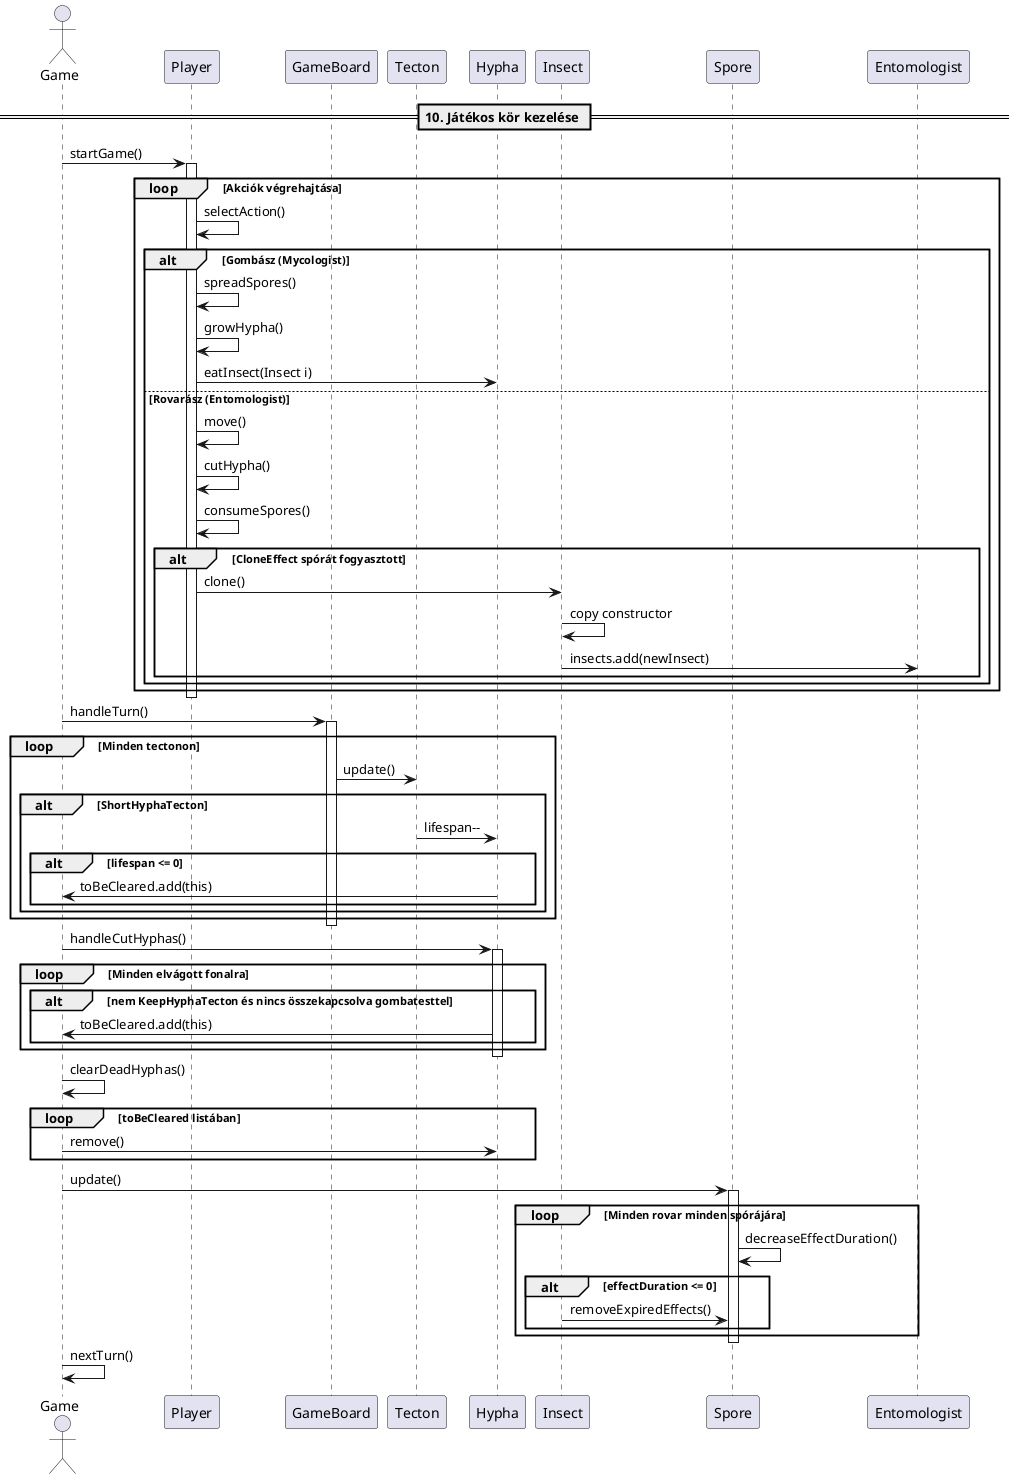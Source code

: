 @startuml

== 10. Játékos kör kezelése ==
actor Game
participant Player
participant GameBoard
participant Tecton
participant Hypha
participant Insect
participant Spore

Game -> Player: startGame()
activate Player

loop Akciók végrehajtása
    Player -> Player: selectAction()
    alt Gombász (Mycologist)
        Player -> Player: spreadSpores()
        Player -> Player: growHypha()
        Player -> Hypha: eatInsect(Insect i)
    else Rovarász (Entomologist)
        Player -> Player: move()
        Player -> Player: cutHypha()
        Player -> Player: consumeSpores()
        
        alt CloneEffect spórát fogyasztott
            Player -> Insect: clone()
            Insect -> Insect: copy constructor
            Insect -> Entomologist: insects.add(newInsect)
        end
    end
end

deactivate Player

Game -> GameBoard: handleTurn()
activate GameBoard
loop Minden tectonon
    GameBoard -> Tecton: update()
    alt ShortHyphaTecton
        Tecton -> Hypha: lifespan--
        alt lifespan <= 0
            Hypha -> Game: toBeCleared.add(this)
        end
    end
end
deactivate GameBoard

Game -> Hypha: handleCutHyphas()
activate Hypha
loop Minden elvágott fonalra
    alt nem KeepHyphaTecton és nincs összekapcsolva gombatesttel
        Hypha -> Game: toBeCleared.add(this)
    end
end
deactivate Hypha

Game -> Game: clearDeadHyphas()
loop toBeCleared listában
    Game -> Hypha: remove()
end

Game -> Spore: update()
activate Spore
loop Minden rovar minden spórájára
    Spore -> Spore: decreaseEffectDuration()
    alt effectDuration <= 0
        Insect -> Spore: removeExpiredEffects()
    end
end
deactivate Spore

Game -> Game: nextTurn()

@enduml
